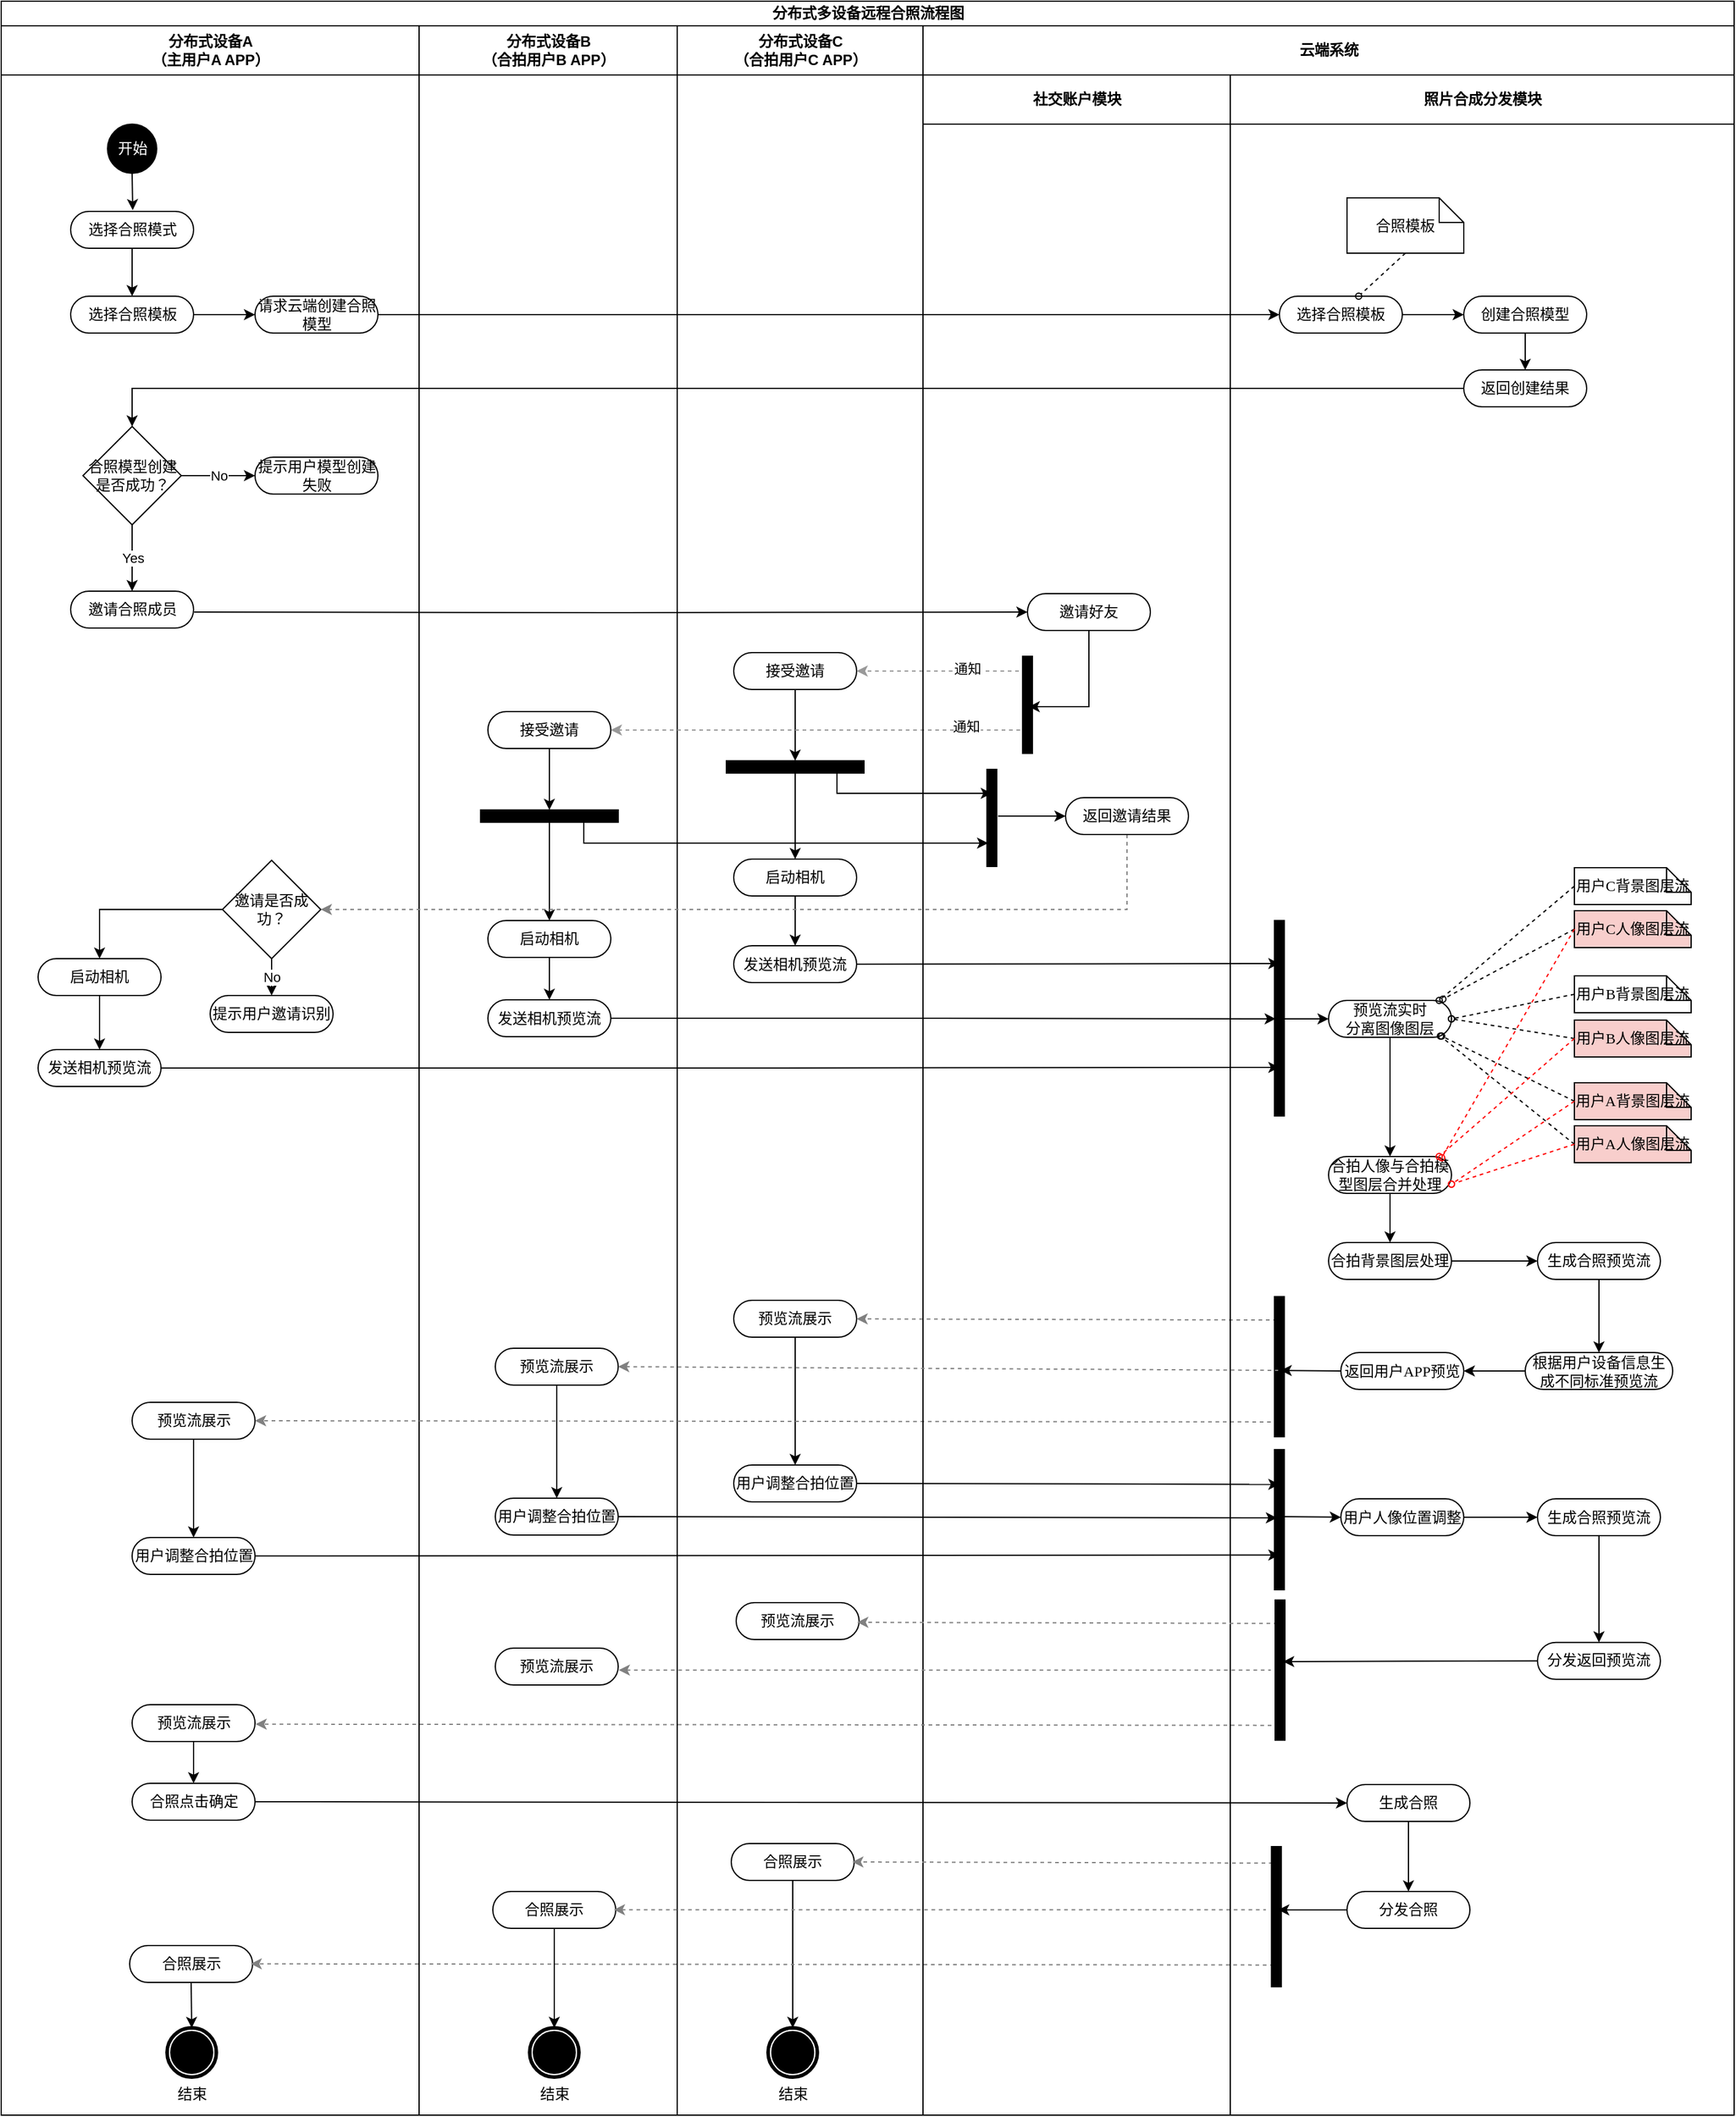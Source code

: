 <mxfile version="13.5.3" type="github">
  <diagram name="Page-1" id="0783ab3e-0a74-02c8-0abd-f7b4e66b4bec">
    <mxGraphModel dx="1422" dy="794" grid="1" gridSize="10" guides="1" tooltips="1" connect="1" arrows="1" fold="1" page="1" pageScale="1" pageWidth="850" pageHeight="1100" background="#ffffff" math="0" shadow="0">
      <root>
        <mxCell id="0" />
        <mxCell id="1" parent="0" />
        <mxCell id="1c1d494c118603dd-1" value="分布式多设备远程合照流程图" style="swimlane;html=1;childLayout=stackLayout;startSize=20;rounded=0;shadow=0;comic=0;labelBackgroundColor=none;strokeWidth=1;fontFamily=Verdana;fontSize=12;align=center;" parent="1" vertex="1">
          <mxGeometry x="10" y="21" width="1410" height="1720" as="geometry" />
        </mxCell>
        <mxCell id="RcqD7VYJ0ZPKt785OFSW-49" style="edgeStyle=orthogonalEdgeStyle;rounded=0;orthogonalLoop=1;jettySize=auto;html=1;exitX=0;exitY=0.5;exitDx=0;exitDy=0;entryX=0.5;entryY=0;entryDx=0;entryDy=0;" edge="1" parent="1c1d494c118603dd-1" source="RcqD7VYJ0ZPKt785OFSW-47" target="RcqD7VYJ0ZPKt785OFSW-44">
          <mxGeometry relative="1" as="geometry" />
        </mxCell>
        <mxCell id="1c1d494c118603dd-2" value="分布式设备A&lt;br&gt;（主用户A APP）" style="swimlane;html=1;startSize=40;" parent="1c1d494c118603dd-1" vertex="1">
          <mxGeometry y="20" width="340" height="1700" as="geometry" />
        </mxCell>
        <mxCell id="RcqD7VYJ0ZPKt785OFSW-38" style="edgeStyle=orthogonalEdgeStyle;rounded=0;orthogonalLoop=1;jettySize=auto;html=1;exitX=0.5;exitY=1;exitDx=0;exitDy=0;" edge="1" parent="1c1d494c118603dd-2" source="60571a20871a0731-4">
          <mxGeometry relative="1" as="geometry">
            <mxPoint x="107" y="150" as="targetPoint" />
          </mxGeometry>
        </mxCell>
        <mxCell id="RcqD7VYJ0ZPKt785OFSW-51" value="No" style="edgeStyle=orthogonalEdgeStyle;rounded=0;orthogonalLoop=1;jettySize=auto;html=1;exitX=1;exitY=0.5;exitDx=0;exitDy=0;entryX=0;entryY=0.5;entryDx=0;entryDy=0;" edge="1" parent="1c1d494c118603dd-2" source="RcqD7VYJ0ZPKt785OFSW-44" target="RcqD7VYJ0ZPKt785OFSW-50">
          <mxGeometry relative="1" as="geometry" />
        </mxCell>
        <mxCell id="RcqD7VYJ0ZPKt785OFSW-52" value="Yes" style="edgeStyle=orthogonalEdgeStyle;rounded=0;orthogonalLoop=1;jettySize=auto;html=1;exitX=0.5;exitY=1;exitDx=0;exitDy=0;entryX=0.5;entryY=0;entryDx=0;entryDy=0;" edge="1" parent="1c1d494c118603dd-2" source="RcqD7VYJ0ZPKt785OFSW-44" target="RcqD7VYJ0ZPKt785OFSW-42">
          <mxGeometry relative="1" as="geometry" />
        </mxCell>
        <mxCell id="RcqD7VYJ0ZPKt785OFSW-164" value="发送相机预览流" style="rounded=1;whiteSpace=wrap;html=1;shadow=0;comic=0;labelBackgroundColor=none;strokeWidth=1;fontFamily=Verdana;fontSize=12;align=center;arcSize=50;" vertex="1" parent="1c1d494c118603dd-2">
          <mxGeometry x="30" y="833" width="100" height="30" as="geometry" />
        </mxCell>
        <mxCell id="RcqD7VYJ0ZPKt785OFSW-146" value="启动相机" style="rounded=1;whiteSpace=wrap;html=1;shadow=0;comic=0;labelBackgroundColor=none;strokeWidth=1;fontFamily=Verdana;fontSize=12;align=center;arcSize=50;" vertex="1" parent="1c1d494c118603dd-2">
          <mxGeometry x="30" y="759" width="100" height="30" as="geometry" />
        </mxCell>
        <mxCell id="RcqD7VYJ0ZPKt785OFSW-44" value="合照模型创建是否成功？" style="rhombus;whiteSpace=wrap;html=1;" vertex="1" parent="1c1d494c118603dd-2">
          <mxGeometry x="66.5" y="326" width="80" height="80" as="geometry" />
        </mxCell>
        <mxCell id="RcqD7VYJ0ZPKt785OFSW-42" value="邀请合照成员" style="rounded=1;whiteSpace=wrap;html=1;shadow=0;comic=0;labelBackgroundColor=none;strokeWidth=1;fontFamily=Verdana;fontSize=12;align=center;arcSize=50;" vertex="1" parent="1c1d494c118603dd-2">
          <mxGeometry x="56.5" y="460" width="100" height="30" as="geometry" />
        </mxCell>
        <mxCell id="RcqD7VYJ0ZPKt785OFSW-73" style="edgeStyle=orthogonalEdgeStyle;rounded=0;orthogonalLoop=1;jettySize=auto;html=1;exitX=0.5;exitY=1;exitDx=0;exitDy=0;entryX=0.5;entryY=0;entryDx=0;entryDy=0;" edge="1" parent="1c1d494c118603dd-2" source="RcqD7VYJ0ZPKt785OFSW-65" target="RcqD7VYJ0ZPKt785OFSW-36">
          <mxGeometry relative="1" as="geometry" />
        </mxCell>
        <mxCell id="RcqD7VYJ0ZPKt785OFSW-65" value="选择合照模式" style="rounded=1;whiteSpace=wrap;html=1;shadow=0;comic=0;labelBackgroundColor=none;strokeWidth=1;fontFamily=Verdana;fontSize=12;align=center;arcSize=50;" vertex="1" parent="1c1d494c118603dd-2">
          <mxGeometry x="56.5" y="151" width="100" height="30" as="geometry" />
        </mxCell>
        <mxCell id="RcqD7VYJ0ZPKt785OFSW-74" style="edgeStyle=orthogonalEdgeStyle;rounded=0;orthogonalLoop=1;jettySize=auto;html=1;exitX=1;exitY=0.5;exitDx=0;exitDy=0;entryX=0;entryY=0.5;entryDx=0;entryDy=0;" edge="1" parent="1c1d494c118603dd-2" source="RcqD7VYJ0ZPKt785OFSW-36" target="RcqD7VYJ0ZPKt785OFSW-37">
          <mxGeometry relative="1" as="geometry" />
        </mxCell>
        <mxCell id="RcqD7VYJ0ZPKt785OFSW-36" value="选择合照模板" style="rounded=1;whiteSpace=wrap;html=1;shadow=0;comic=0;labelBackgroundColor=none;strokeWidth=1;fontFamily=Verdana;fontSize=12;align=center;arcSize=50;" vertex="1" parent="1c1d494c118603dd-2">
          <mxGeometry x="56.5" y="220" width="100" height="30" as="geometry" />
        </mxCell>
        <mxCell id="60571a20871a0731-4" value="&lt;font color=&quot;#ffffff&quot;&gt;开始&lt;/font&gt;" style="ellipse;whiteSpace=wrap;html=1;rounded=0;shadow=0;comic=0;labelBackgroundColor=none;strokeWidth=1;fillColor=#000000;fontFamily=Verdana;fontSize=12;align=center;" parent="1c1d494c118603dd-2" vertex="1">
          <mxGeometry x="86.5" y="80" width="40" height="40" as="geometry" />
        </mxCell>
        <mxCell id="RcqD7VYJ0ZPKt785OFSW-125" value="No" style="edgeStyle=orthogonalEdgeStyle;rounded=0;orthogonalLoop=1;jettySize=auto;html=1;exitX=0.5;exitY=1;exitDx=0;exitDy=0;entryX=0.5;entryY=0;entryDx=0;entryDy=0;startArrow=none;startFill=0;endArrow=classic;endFill=1;" edge="1" parent="1c1d494c118603dd-2" source="RcqD7VYJ0ZPKt785OFSW-123" target="RcqD7VYJ0ZPKt785OFSW-124">
          <mxGeometry relative="1" as="geometry" />
        </mxCell>
        <mxCell id="RcqD7VYJ0ZPKt785OFSW-166" style="edgeStyle=orthogonalEdgeStyle;rounded=0;orthogonalLoop=1;jettySize=auto;html=1;exitX=0.5;exitY=1;exitDx=0;exitDy=0;entryX=0.5;entryY=0;entryDx=0;entryDy=0;startArrow=none;startFill=0;endArrow=classic;endFill=1;strokeColor=#000000;" edge="1" parent="1c1d494c118603dd-2" source="RcqD7VYJ0ZPKt785OFSW-146" target="RcqD7VYJ0ZPKt785OFSW-164">
          <mxGeometry relative="1" as="geometry" />
        </mxCell>
        <mxCell id="RcqD7VYJ0ZPKt785OFSW-165" style="edgeStyle=orthogonalEdgeStyle;rounded=0;orthogonalLoop=1;jettySize=auto;html=1;exitX=0;exitY=0.5;exitDx=0;exitDy=0;entryX=0.5;entryY=0;entryDx=0;entryDy=0;startArrow=none;startFill=0;endArrow=classic;endFill=1;" edge="1" parent="1c1d494c118603dd-2" source="RcqD7VYJ0ZPKt785OFSW-123" target="RcqD7VYJ0ZPKt785OFSW-146">
          <mxGeometry relative="1" as="geometry" />
        </mxCell>
        <mxCell id="RcqD7VYJ0ZPKt785OFSW-273" style="edgeStyle=none;rounded=0;orthogonalLoop=1;jettySize=auto;html=1;exitX=0.5;exitY=1;exitDx=0;exitDy=0;entryX=0.5;entryY=0;entryDx=0;entryDy=0;startArrow=none;startFill=0;endArrow=classic;endFill=1;strokeColor=#000000;strokeWidth=1;" edge="1" parent="1c1d494c118603dd-2" source="RcqD7VYJ0ZPKt785OFSW-218" target="RcqD7VYJ0ZPKt785OFSW-226">
          <mxGeometry relative="1" as="geometry" />
        </mxCell>
        <mxCell id="RcqD7VYJ0ZPKt785OFSW-303" value="结束" style="shape=mxgraph.bpmn.shape;html=1;verticalLabelPosition=bottom;labelBackgroundColor=#ffffff;verticalAlign=top;perimeter=ellipsePerimeter;outline=end;symbol=terminate;rounded=0;shadow=0;comic=0;strokeWidth=1;fontFamily=Verdana;fontSize=12;align=center;" vertex="1" parent="1c1d494c118603dd-2">
          <mxGeometry x="135" y="1629" width="40" height="40" as="geometry" />
        </mxCell>
        <mxCell id="RcqD7VYJ0ZPKt785OFSW-218" value="预览流展示" style="rounded=1;whiteSpace=wrap;html=1;shadow=0;comic=0;labelBackgroundColor=none;strokeWidth=1;fontFamily=Verdana;fontSize=12;align=center;arcSize=50;" vertex="1" parent="1c1d494c118603dd-2">
          <mxGeometry x="106.5" y="1120" width="100" height="30" as="geometry" />
        </mxCell>
        <mxCell id="RcqD7VYJ0ZPKt785OFSW-226" value="用户调整合拍位置" style="rounded=1;whiteSpace=wrap;html=1;shadow=0;comic=0;labelBackgroundColor=none;strokeWidth=1;fontFamily=Verdana;fontSize=12;align=center;arcSize=50;" vertex="1" parent="1c1d494c118603dd-2">
          <mxGeometry x="106.5" y="1230" width="100" height="30" as="geometry" />
        </mxCell>
        <mxCell id="RcqD7VYJ0ZPKt785OFSW-289" style="edgeStyle=none;rounded=0;orthogonalLoop=1;jettySize=auto;html=1;exitX=0.5;exitY=1;exitDx=0;exitDy=0;entryX=0.5;entryY=0;entryDx=0;entryDy=0;startArrow=none;startFill=0;endArrow=classic;endFill=1;strokeColor=#000000;strokeWidth=1;" edge="1" parent="1c1d494c118603dd-2" source="RcqD7VYJ0ZPKt785OFSW-287" target="RcqD7VYJ0ZPKt785OFSW-288">
          <mxGeometry relative="1" as="geometry" />
        </mxCell>
        <mxCell id="RcqD7VYJ0ZPKt785OFSW-287" value="预览流展示" style="rounded=1;whiteSpace=wrap;html=1;shadow=0;comic=0;labelBackgroundColor=none;strokeWidth=1;fontFamily=Verdana;fontSize=12;align=center;arcSize=50;" vertex="1" parent="1c1d494c118603dd-2">
          <mxGeometry x="106.5" y="1366" width="100" height="30" as="geometry" />
        </mxCell>
        <mxCell id="RcqD7VYJ0ZPKt785OFSW-288" value="合照点击确定" style="rounded=1;whiteSpace=wrap;html=1;shadow=0;comic=0;labelBackgroundColor=none;strokeWidth=1;fontFamily=Verdana;fontSize=12;align=center;arcSize=50;" vertex="1" parent="1c1d494c118603dd-2">
          <mxGeometry x="106.5" y="1430" width="100" height="30" as="geometry" />
        </mxCell>
        <mxCell id="RcqD7VYJ0ZPKt785OFSW-304" style="edgeStyle=none;rounded=0;orthogonalLoop=1;jettySize=auto;html=1;exitX=0.5;exitY=1;exitDx=0;exitDy=0;entryX=0.5;entryY=0;entryDx=0;entryDy=0;startArrow=none;startFill=0;endArrow=classic;endFill=1;strokeColor=#000000;strokeWidth=1;" edge="1" parent="1c1d494c118603dd-2" source="RcqD7VYJ0ZPKt785OFSW-302" target="RcqD7VYJ0ZPKt785OFSW-303">
          <mxGeometry relative="1" as="geometry" />
        </mxCell>
        <mxCell id="RcqD7VYJ0ZPKt785OFSW-302" value="合照展示" style="rounded=1;whiteSpace=wrap;html=1;shadow=0;comic=0;labelBackgroundColor=none;strokeWidth=1;fontFamily=Verdana;fontSize=12;align=center;arcSize=50;" vertex="1" parent="1c1d494c118603dd-2">
          <mxGeometry x="104.5" y="1562" width="100" height="30" as="geometry" />
        </mxCell>
        <mxCell id="RcqD7VYJ0ZPKt785OFSW-123" value="邀请是否成功？" style="rhombus;whiteSpace=wrap;html=1;" vertex="1" parent="1c1d494c118603dd-2">
          <mxGeometry x="180" y="679" width="80" height="80" as="geometry" />
        </mxCell>
        <mxCell id="RcqD7VYJ0ZPKt785OFSW-124" value="提示用户邀请识别" style="rounded=1;whiteSpace=wrap;html=1;shadow=0;comic=0;labelBackgroundColor=none;strokeWidth=1;fontFamily=Verdana;fontSize=12;align=center;arcSize=50;" vertex="1" parent="1c1d494c118603dd-2">
          <mxGeometry x="170" y="789" width="100" height="30" as="geometry" />
        </mxCell>
        <mxCell id="RcqD7VYJ0ZPKt785OFSW-37" value="请求云端创建合照模型" style="rounded=1;whiteSpace=wrap;html=1;shadow=0;comic=0;labelBackgroundColor=none;strokeWidth=1;fontFamily=Verdana;fontSize=12;align=center;arcSize=50;" vertex="1" parent="1c1d494c118603dd-2">
          <mxGeometry x="206.5" y="220" width="100" height="30" as="geometry" />
        </mxCell>
        <mxCell id="RcqD7VYJ0ZPKt785OFSW-50" value="提示用户模型创建失败" style="rounded=1;whiteSpace=wrap;html=1;shadow=0;comic=0;labelBackgroundColor=none;strokeWidth=1;fontFamily=Verdana;fontSize=12;align=center;arcSize=50;" vertex="1" parent="1c1d494c118603dd-2">
          <mxGeometry x="206.5" y="351" width="100" height="30" as="geometry" />
        </mxCell>
        <mxCell id="1c1d494c118603dd-3" value="分布式设备B&lt;br&gt;（合拍用户B APP）" style="swimlane;html=1;startSize=40;" parent="1c1d494c118603dd-1" vertex="1">
          <mxGeometry x="340" y="20" width="210" height="1700" as="geometry" />
        </mxCell>
        <mxCell id="RcqD7VYJ0ZPKt785OFSW-129" value="发送相机预览流" style="rounded=1;whiteSpace=wrap;html=1;shadow=0;comic=0;labelBackgroundColor=none;strokeWidth=1;fontFamily=Verdana;fontSize=12;align=center;arcSize=50;" vertex="1" parent="1c1d494c118603dd-3">
          <mxGeometry x="56" y="792.5" width="100" height="30" as="geometry" />
        </mxCell>
        <mxCell id="RcqD7VYJ0ZPKt785OFSW-136" style="edgeStyle=orthogonalEdgeStyle;rounded=0;orthogonalLoop=1;jettySize=auto;html=1;exitX=0.5;exitY=1;exitDx=0;exitDy=0;entryX=0.5;entryY=0;entryDx=0;entryDy=0;startArrow=none;startFill=0;endArrow=classic;endFill=1;" edge="1" parent="1c1d494c118603dd-3" source="RcqD7VYJ0ZPKt785OFSW-102" target="RcqD7VYJ0ZPKt785OFSW-135">
          <mxGeometry relative="1" as="geometry" />
        </mxCell>
        <mxCell id="RcqD7VYJ0ZPKt785OFSW-102" value="接受邀请" style="rounded=1;whiteSpace=wrap;html=1;shadow=0;comic=0;labelBackgroundColor=none;strokeWidth=1;fontFamily=Verdana;fontSize=12;align=center;arcSize=50;" vertex="1" parent="1c1d494c118603dd-3">
          <mxGeometry x="56" y="558" width="100" height="30" as="geometry" />
        </mxCell>
        <mxCell id="RcqD7VYJ0ZPKt785OFSW-138" style="edgeStyle=orthogonalEdgeStyle;rounded=0;orthogonalLoop=1;jettySize=auto;html=1;exitX=0.5;exitY=1;exitDx=0;exitDy=0;entryX=0.5;entryY=0;entryDx=0;entryDy=0;startArrow=none;startFill=0;endArrow=classic;endFill=1;" edge="1" parent="1c1d494c118603dd-3" source="RcqD7VYJ0ZPKt785OFSW-133" target="RcqD7VYJ0ZPKt785OFSW-129">
          <mxGeometry relative="1" as="geometry" />
        </mxCell>
        <mxCell id="RcqD7VYJ0ZPKt785OFSW-133" value="启动相机" style="rounded=1;whiteSpace=wrap;html=1;shadow=0;comic=0;labelBackgroundColor=none;strokeWidth=1;fontFamily=Verdana;fontSize=12;align=center;arcSize=50;" vertex="1" parent="1c1d494c118603dd-3">
          <mxGeometry x="56" y="728" width="100" height="30" as="geometry" />
        </mxCell>
        <mxCell id="RcqD7VYJ0ZPKt785OFSW-137" style="edgeStyle=orthogonalEdgeStyle;rounded=0;orthogonalLoop=1;jettySize=auto;html=1;exitX=0.5;exitY=1;exitDx=0;exitDy=0;entryX=0.5;entryY=0;entryDx=0;entryDy=0;startArrow=none;startFill=0;endArrow=classic;endFill=1;" edge="1" parent="1c1d494c118603dd-3" source="RcqD7VYJ0ZPKt785OFSW-135" target="RcqD7VYJ0ZPKt785OFSW-133">
          <mxGeometry relative="1" as="geometry" />
        </mxCell>
        <mxCell id="RcqD7VYJ0ZPKt785OFSW-135" value="" style="whiteSpace=wrap;html=1;rounded=0;shadow=0;comic=0;labelBackgroundColor=none;strokeWidth=1;fillColor=#000000;fontFamily=Verdana;fontSize=12;align=center;rotation=0;" vertex="1" parent="1c1d494c118603dd-3">
          <mxGeometry x="50" y="638" width="112" height="10" as="geometry" />
        </mxCell>
        <mxCell id="RcqD7VYJ0ZPKt785OFSW-230" style="edgeStyle=none;rounded=0;orthogonalLoop=1;jettySize=auto;html=1;exitX=0.5;exitY=1;exitDx=0;exitDy=0;entryX=0.5;entryY=0;entryDx=0;entryDy=0;startArrow=none;startFill=0;endArrow=classic;endFill=1;strokeWidth=1;" edge="1" parent="1c1d494c118603dd-3" source="RcqD7VYJ0ZPKt785OFSW-217" target="RcqD7VYJ0ZPKt785OFSW-227">
          <mxGeometry relative="1" as="geometry" />
        </mxCell>
        <mxCell id="RcqD7VYJ0ZPKt785OFSW-305" value="结束" style="shape=mxgraph.bpmn.shape;html=1;verticalLabelPosition=bottom;labelBackgroundColor=#ffffff;verticalAlign=top;perimeter=ellipsePerimeter;outline=end;symbol=terminate;rounded=0;shadow=0;comic=0;strokeWidth=1;fontFamily=Verdana;fontSize=12;align=center;" vertex="1" parent="1c1d494c118603dd-3">
          <mxGeometry x="90" y="1629" width="40" height="40" as="geometry" />
        </mxCell>
        <mxCell id="RcqD7VYJ0ZPKt785OFSW-217" value="预览流展示" style="rounded=1;whiteSpace=wrap;html=1;shadow=0;comic=0;labelBackgroundColor=none;strokeWidth=1;fontFamily=Verdana;fontSize=12;align=center;arcSize=50;" vertex="1" parent="1c1d494c118603dd-3">
          <mxGeometry x="62" y="1076" width="100" height="30" as="geometry" />
        </mxCell>
        <mxCell id="RcqD7VYJ0ZPKt785OFSW-227" value="用户调整合拍位置" style="rounded=1;whiteSpace=wrap;html=1;shadow=0;comic=0;labelBackgroundColor=none;strokeWidth=1;fontFamily=Verdana;fontSize=12;align=center;arcSize=50;" vertex="1" parent="1c1d494c118603dd-3">
          <mxGeometry x="62" y="1198" width="100" height="30" as="geometry" />
        </mxCell>
        <mxCell id="RcqD7VYJ0ZPKt785OFSW-286" value="预览流展示" style="rounded=1;whiteSpace=wrap;html=1;shadow=0;comic=0;labelBackgroundColor=none;strokeWidth=1;fontFamily=Verdana;fontSize=12;align=center;arcSize=50;" vertex="1" parent="1c1d494c118603dd-3">
          <mxGeometry x="62" y="1320" width="100" height="30" as="geometry" />
        </mxCell>
        <mxCell id="RcqD7VYJ0ZPKt785OFSW-306" style="edgeStyle=none;rounded=0;orthogonalLoop=1;jettySize=auto;html=1;exitX=0.5;exitY=1;exitDx=0;exitDy=0;startArrow=none;startFill=0;endArrow=classic;endFill=1;strokeColor=#000000;strokeWidth=1;" edge="1" parent="1c1d494c118603dd-3" source="RcqD7VYJ0ZPKt785OFSW-301" target="RcqD7VYJ0ZPKt785OFSW-305">
          <mxGeometry relative="1" as="geometry" />
        </mxCell>
        <mxCell id="RcqD7VYJ0ZPKt785OFSW-301" value="合照展示" style="rounded=1;whiteSpace=wrap;html=1;shadow=0;comic=0;labelBackgroundColor=none;strokeWidth=1;fontFamily=Verdana;fontSize=12;align=center;arcSize=50;" vertex="1" parent="1c1d494c118603dd-3">
          <mxGeometry x="60" y="1518" width="100" height="30" as="geometry" />
        </mxCell>
        <mxCell id="1c1d494c118603dd-4" value="分布式设备C&lt;br&gt;（合拍用户C APP）" style="swimlane;html=1;startSize=40;" parent="1c1d494c118603dd-1" vertex="1">
          <mxGeometry x="550" y="20" width="200" height="1700" as="geometry" />
        </mxCell>
        <mxCell id="RcqD7VYJ0ZPKt785OFSW-130" value="发送相机预览流" style="rounded=1;whiteSpace=wrap;html=1;shadow=0;comic=0;labelBackgroundColor=none;strokeWidth=1;fontFamily=Verdana;fontSize=12;align=center;arcSize=50;" vertex="1" parent="1c1d494c118603dd-4">
          <mxGeometry x="46" y="748.5" width="100" height="30" as="geometry" />
        </mxCell>
        <mxCell id="RcqD7VYJ0ZPKt785OFSW-141" style="edgeStyle=orthogonalEdgeStyle;rounded=0;orthogonalLoop=1;jettySize=auto;html=1;exitX=0.5;exitY=1;exitDx=0;exitDy=0;entryX=0.5;entryY=0;entryDx=0;entryDy=0;startArrow=none;startFill=0;endArrow=classic;endFill=1;" edge="1" parent="1c1d494c118603dd-4" source="RcqD7VYJ0ZPKt785OFSW-101" target="RcqD7VYJ0ZPKt785OFSW-139">
          <mxGeometry relative="1" as="geometry" />
        </mxCell>
        <mxCell id="RcqD7VYJ0ZPKt785OFSW-101" value="接受邀请" style="rounded=1;whiteSpace=wrap;html=1;shadow=0;comic=0;labelBackgroundColor=none;strokeWidth=1;fontFamily=Verdana;fontSize=12;align=center;arcSize=50;" vertex="1" parent="1c1d494c118603dd-4">
          <mxGeometry x="46" y="510" width="100" height="30" as="geometry" />
        </mxCell>
        <mxCell id="RcqD7VYJ0ZPKt785OFSW-143" style="edgeStyle=orthogonalEdgeStyle;rounded=0;orthogonalLoop=1;jettySize=auto;html=1;exitX=0.5;exitY=1;exitDx=0;exitDy=0;startArrow=none;startFill=0;endArrow=classic;endFill=1;" edge="1" parent="1c1d494c118603dd-4" source="RcqD7VYJ0ZPKt785OFSW-134" target="RcqD7VYJ0ZPKt785OFSW-130">
          <mxGeometry relative="1" as="geometry" />
        </mxCell>
        <mxCell id="RcqD7VYJ0ZPKt785OFSW-134" value="启动相机" style="rounded=1;whiteSpace=wrap;html=1;shadow=0;comic=0;labelBackgroundColor=none;strokeWidth=1;fontFamily=Verdana;fontSize=12;align=center;arcSize=50;" vertex="1" parent="1c1d494c118603dd-4">
          <mxGeometry x="46" y="678" width="100" height="30" as="geometry" />
        </mxCell>
        <mxCell id="RcqD7VYJ0ZPKt785OFSW-142" style="edgeStyle=orthogonalEdgeStyle;rounded=0;orthogonalLoop=1;jettySize=auto;html=1;exitX=0.5;exitY=1;exitDx=0;exitDy=0;entryX=0.5;entryY=0;entryDx=0;entryDy=0;startArrow=none;startFill=0;endArrow=classic;endFill=1;" edge="1" parent="1c1d494c118603dd-4" source="RcqD7VYJ0ZPKt785OFSW-139" target="RcqD7VYJ0ZPKt785OFSW-134">
          <mxGeometry relative="1" as="geometry" />
        </mxCell>
        <mxCell id="RcqD7VYJ0ZPKt785OFSW-139" value="" style="whiteSpace=wrap;html=1;rounded=0;shadow=0;comic=0;labelBackgroundColor=none;strokeWidth=1;fillColor=#000000;fontFamily=Verdana;fontSize=12;align=center;rotation=0;" vertex="1" parent="1c1d494c118603dd-4">
          <mxGeometry x="40" y="598" width="112" height="10" as="geometry" />
        </mxCell>
        <mxCell id="RcqD7VYJ0ZPKt785OFSW-229" style="edgeStyle=none;rounded=0;orthogonalLoop=1;jettySize=auto;html=1;exitX=0.5;exitY=1;exitDx=0;exitDy=0;entryX=0.5;entryY=0;entryDx=0;entryDy=0;startArrow=none;startFill=0;endArrow=classic;endFill=1;strokeColor=#000000;strokeWidth=1;" edge="1" parent="1c1d494c118603dd-4" source="RcqD7VYJ0ZPKt785OFSW-216" target="RcqD7VYJ0ZPKt785OFSW-228">
          <mxGeometry relative="1" as="geometry" />
        </mxCell>
        <mxCell id="RcqD7VYJ0ZPKt785OFSW-216" value="预览流展示" style="rounded=1;whiteSpace=wrap;html=1;shadow=0;comic=0;labelBackgroundColor=none;strokeWidth=1;fontFamily=Verdana;fontSize=12;align=center;arcSize=50;" vertex="1" parent="1c1d494c118603dd-4">
          <mxGeometry x="46" y="1037" width="100" height="30" as="geometry" />
        </mxCell>
        <mxCell id="RcqD7VYJ0ZPKt785OFSW-228" value="用户调整合拍位置" style="rounded=1;whiteSpace=wrap;html=1;shadow=0;comic=0;labelBackgroundColor=none;strokeWidth=1;fontFamily=Verdana;fontSize=12;align=center;arcSize=50;" vertex="1" parent="1c1d494c118603dd-4">
          <mxGeometry x="46" y="1171" width="100" height="30" as="geometry" />
        </mxCell>
        <mxCell id="RcqD7VYJ0ZPKt785OFSW-285" value="预览流展示" style="rounded=1;whiteSpace=wrap;html=1;shadow=0;comic=0;labelBackgroundColor=none;strokeWidth=1;fontFamily=Verdana;fontSize=12;align=center;arcSize=50;" vertex="1" parent="1c1d494c118603dd-4">
          <mxGeometry x="48" y="1283" width="100" height="30" as="geometry" />
        </mxCell>
        <mxCell id="RcqD7VYJ0ZPKt785OFSW-308" style="edgeStyle=none;rounded=0;orthogonalLoop=1;jettySize=auto;html=1;exitX=0.5;exitY=1;exitDx=0;exitDy=0;entryX=0.5;entryY=0;entryDx=0;entryDy=0;startArrow=none;startFill=0;endArrow=classic;endFill=1;strokeColor=#000000;strokeWidth=1;" edge="1" parent="1c1d494c118603dd-4" source="RcqD7VYJ0ZPKt785OFSW-300" target="RcqD7VYJ0ZPKt785OFSW-307">
          <mxGeometry relative="1" as="geometry" />
        </mxCell>
        <mxCell id="RcqD7VYJ0ZPKt785OFSW-300" value="合照展示" style="rounded=1;whiteSpace=wrap;html=1;shadow=0;comic=0;labelBackgroundColor=none;strokeWidth=1;fontFamily=Verdana;fontSize=12;align=center;arcSize=50;" vertex="1" parent="1c1d494c118603dd-4">
          <mxGeometry x="44" y="1479" width="100" height="30" as="geometry" />
        </mxCell>
        <mxCell id="RcqD7VYJ0ZPKt785OFSW-307" value="结束" style="shape=mxgraph.bpmn.shape;html=1;verticalLabelPosition=bottom;labelBackgroundColor=#ffffff;verticalAlign=top;perimeter=ellipsePerimeter;outline=end;symbol=terminate;rounded=0;shadow=0;comic=0;strokeWidth=1;fontFamily=Verdana;fontSize=12;align=center;" vertex="1" parent="1c1d494c118603dd-4">
          <mxGeometry x="74" y="1629" width="40" height="40" as="geometry" />
        </mxCell>
        <mxCell id="RcqD7VYJ0ZPKt785OFSW-93" style="edgeStyle=orthogonalEdgeStyle;rounded=0;orthogonalLoop=1;jettySize=auto;html=1;exitX=1;exitY=0.5;exitDx=0;exitDy=0;" edge="1" parent="1c1d494c118603dd-1" source="RcqD7VYJ0ZPKt785OFSW-37" target="RcqD7VYJ0ZPKt785OFSW-43">
          <mxGeometry relative="1" as="geometry" />
        </mxCell>
        <mxCell id="RcqD7VYJ0ZPKt785OFSW-100" style="edgeStyle=orthogonalEdgeStyle;rounded=0;orthogonalLoop=1;jettySize=auto;html=1;entryX=0;entryY=0.5;entryDx=0;entryDy=0;" edge="1" parent="1c1d494c118603dd-1" target="RcqD7VYJ0ZPKt785OFSW-56">
          <mxGeometry relative="1" as="geometry">
            <mxPoint x="157" y="497" as="sourcePoint" />
          </mxGeometry>
        </mxCell>
        <mxCell id="RcqD7VYJ0ZPKt785OFSW-103" style="edgeStyle=orthogonalEdgeStyle;rounded=0;orthogonalLoop=1;jettySize=auto;html=1;exitX=0.156;exitY=0.567;exitDx=0;exitDy=0;entryX=1;entryY=0.5;entryDx=0;entryDy=0;dashed=1;exitPerimeter=0;strokeColor=#999999;" edge="1" parent="1c1d494c118603dd-1" source="RcqD7VYJ0ZPKt785OFSW-110" target="RcqD7VYJ0ZPKt785OFSW-101">
          <mxGeometry relative="1" as="geometry" />
        </mxCell>
        <mxCell id="RcqD7VYJ0ZPKt785OFSW-105" value="通知" style="edgeLabel;html=1;align=center;verticalAlign=middle;resizable=0;points=[];" vertex="1" connectable="0" parent="RcqD7VYJ0ZPKt785OFSW-103">
          <mxGeometry x="-0.075" y="2" relative="1" as="geometry">
            <mxPoint x="16" y="-4" as="offset" />
          </mxGeometry>
        </mxCell>
        <mxCell id="RcqD7VYJ0ZPKt785OFSW-104" style="edgeStyle=orthogonalEdgeStyle;rounded=0;orthogonalLoop=1;jettySize=auto;html=1;entryX=1;entryY=0.5;entryDx=0;entryDy=0;dashed=1;strokeColor=#999999;" edge="1" parent="1c1d494c118603dd-1" target="RcqD7VYJ0ZPKt785OFSW-102">
          <mxGeometry relative="1" as="geometry">
            <mxPoint x="835" y="593" as="sourcePoint" />
            <Array as="points">
              <mxPoint x="820" y="593" />
              <mxPoint x="820" y="593" />
            </Array>
          </mxGeometry>
        </mxCell>
        <mxCell id="RcqD7VYJ0ZPKt785OFSW-106" value="通知" style="edgeLabel;html=1;align=center;verticalAlign=middle;resizable=0;points=[];" vertex="1" connectable="0" parent="RcqD7VYJ0ZPKt785OFSW-104">
          <mxGeometry x="-0.402" y="1" relative="1" as="geometry">
            <mxPoint x="51" y="-4" as="offset" />
          </mxGeometry>
        </mxCell>
        <mxCell id="RcqD7VYJ0ZPKt785OFSW-119" style="edgeStyle=orthogonalEdgeStyle;rounded=0;orthogonalLoop=1;jettySize=auto;html=1;exitX=0.75;exitY=1;exitDx=0;exitDy=0;startArrow=none;startFill=0;endArrow=classic;endFill=1;" edge="1" parent="1c1d494c118603dd-1">
          <mxGeometry relative="1" as="geometry">
            <mxPoint x="474" y="663" as="sourcePoint" />
            <mxPoint x="803" y="685" as="targetPoint" />
            <Array as="points">
              <mxPoint x="508" y="685" />
              <mxPoint x="800" y="685" />
            </Array>
          </mxGeometry>
        </mxCell>
        <mxCell id="RcqD7VYJ0ZPKt785OFSW-120" style="edgeStyle=orthogonalEdgeStyle;rounded=0;orthogonalLoop=1;jettySize=auto;html=1;exitX=0.75;exitY=1;exitDx=0;exitDy=0;entryX=0.25;entryY=0.5;entryDx=0;entryDy=0;entryPerimeter=0;startArrow=none;startFill=0;endArrow=classic;endFill=1;" edge="1" parent="1c1d494c118603dd-1" source="RcqD7VYJ0ZPKt785OFSW-139" target="RcqD7VYJ0ZPKt785OFSW-115">
          <mxGeometry relative="1" as="geometry">
            <Array as="points">
              <mxPoint x="680" y="628" />
              <mxPoint x="680" y="645" />
            </Array>
          </mxGeometry>
        </mxCell>
        <mxCell id="RcqD7VYJ0ZPKt785OFSW-131" style="edgeStyle=orthogonalEdgeStyle;rounded=0;orthogonalLoop=1;jettySize=auto;html=1;exitX=1;exitY=0.5;exitDx=0;exitDy=0;startArrow=none;startFill=0;endArrow=classic;endFill=1;" edge="1" parent="1c1d494c118603dd-1" source="RcqD7VYJ0ZPKt785OFSW-130">
          <mxGeometry relative="1" as="geometry">
            <mxPoint x="1040" y="783" as="targetPoint" />
          </mxGeometry>
        </mxCell>
        <mxCell id="RcqD7VYJ0ZPKt785OFSW-132" style="edgeStyle=orthogonalEdgeStyle;rounded=0;orthogonalLoop=1;jettySize=auto;html=1;exitX=1;exitY=0.5;exitDx=0;exitDy=0;startArrow=none;startFill=0;endArrow=classic;endFill=1;entryX=0.503;entryY=0.7;entryDx=0;entryDy=0;entryPerimeter=0;" edge="1" parent="1c1d494c118603dd-1" source="RcqD7VYJ0ZPKt785OFSW-129" target="RcqD7VYJ0ZPKt785OFSW-145">
          <mxGeometry relative="1" as="geometry">
            <mxPoint x="1033" y="828" as="targetPoint" />
          </mxGeometry>
        </mxCell>
        <mxCell id="RcqD7VYJ0ZPKt785OFSW-144" style="edgeStyle=orthogonalEdgeStyle;rounded=0;orthogonalLoop=1;jettySize=auto;html=1;exitX=0.5;exitY=1;exitDx=0;exitDy=0;entryX=1;entryY=0.5;entryDx=0;entryDy=0;startArrow=none;startFill=0;endArrow=classic;endFill=1;dashed=1;strokeColor=#808080;" edge="1" parent="1c1d494c118603dd-1" source="RcqD7VYJ0ZPKt785OFSW-107" target="RcqD7VYJ0ZPKt785OFSW-123">
          <mxGeometry relative="1" as="geometry" />
        </mxCell>
        <mxCell id="RcqD7VYJ0ZPKt785OFSW-167" style="edgeStyle=orthogonalEdgeStyle;rounded=0;orthogonalLoop=1;jettySize=auto;html=1;exitX=1;exitY=0.5;exitDx=0;exitDy=0;startArrow=none;startFill=0;endArrow=classic;endFill=1;strokeColor=#000000;entryX=0.75;entryY=0.5;entryDx=0;entryDy=0;entryPerimeter=0;" edge="1" parent="1c1d494c118603dd-1" source="RcqD7VYJ0ZPKt785OFSW-164" target="RcqD7VYJ0ZPKt785OFSW-145">
          <mxGeometry relative="1" as="geometry">
            <mxPoint x="1150" y="873" as="targetPoint" />
          </mxGeometry>
        </mxCell>
        <mxCell id="RcqD7VYJ0ZPKt785OFSW-219" style="edgeStyle=none;rounded=0;orthogonalLoop=1;jettySize=auto;html=1;exitX=0.891;exitY=0.567;exitDx=0;exitDy=0;exitPerimeter=0;entryX=1;entryY=0.5;entryDx=0;entryDy=0;startArrow=none;startFill=0;endArrow=classic;endFill=1;strokeWidth=1;dashed=1;strokeColor=#808080;" edge="1" parent="1c1d494c118603dd-1" source="RcqD7VYJ0ZPKt785OFSW-212" target="RcqD7VYJ0ZPKt785OFSW-218">
          <mxGeometry relative="1" as="geometry">
            <mxPoint x="1150" y="1154.5" as="sourcePoint" />
          </mxGeometry>
        </mxCell>
        <mxCell id="RcqD7VYJ0ZPKt785OFSW-220" style="edgeStyle=none;rounded=0;orthogonalLoop=1;jettySize=auto;html=1;exitX=0.17;exitY=0.633;exitDx=0;exitDy=0;exitPerimeter=0;startArrow=none;startFill=0;endArrow=classic;endFill=1;strokeWidth=1;dashed=1;strokeColor=#808080;" edge="1" parent="1c1d494c118603dd-1" source="RcqD7VYJ0ZPKt785OFSW-212" target="RcqD7VYJ0ZPKt785OFSW-216">
          <mxGeometry relative="1" as="geometry">
            <mxPoint x="1150" y="1074.5" as="sourcePoint" />
          </mxGeometry>
        </mxCell>
        <mxCell id="RcqD7VYJ0ZPKt785OFSW-1" value="云端系统" style="swimlane;html=1;startSize=40;" vertex="1" parent="1c1d494c118603dd-1">
          <mxGeometry x="750" y="20" width="660" height="1700" as="geometry" />
        </mxCell>
        <mxCell id="RcqD7VYJ0ZPKt785OFSW-57" value="社交账户模块" style="swimlane;html=1;startSize=40;fillColor=#FFFFFF;" vertex="1" parent="RcqD7VYJ0ZPKt785OFSW-1">
          <mxGeometry y="40" width="250" height="1660" as="geometry" />
        </mxCell>
        <mxCell id="RcqD7VYJ0ZPKt785OFSW-115" value="" style="shape=line;strokeWidth=9;rotation=90" vertex="1" parent="RcqD7VYJ0ZPKt785OFSW-57">
          <mxGeometry x="16" y="597" width="80" height="15" as="geometry" />
        </mxCell>
        <mxCell id="RcqD7VYJ0ZPKt785OFSW-110" value="" style="shape=line;strokeWidth=9;rotation=90" vertex="1" parent="RcqD7VYJ0ZPKt785OFSW-57">
          <mxGeometry x="45" y="505" width="80" height="15" as="geometry" />
        </mxCell>
        <mxCell id="RcqD7VYJ0ZPKt785OFSW-114" style="edgeStyle=orthogonalEdgeStyle;rounded=0;orthogonalLoop=1;jettySize=auto;html=1;exitX=0.5;exitY=1;exitDx=0;exitDy=0;entryX=0.519;entryY=0.433;entryDx=0;entryDy=0;entryPerimeter=0;" edge="1" parent="RcqD7VYJ0ZPKt785OFSW-57" source="RcqD7VYJ0ZPKt785OFSW-56" target="RcqD7VYJ0ZPKt785OFSW-110">
          <mxGeometry relative="1" as="geometry">
            <Array as="points">
              <mxPoint x="135" y="514" />
            </Array>
          </mxGeometry>
        </mxCell>
        <mxCell id="RcqD7VYJ0ZPKt785OFSW-297" style="edgeStyle=none;rounded=0;orthogonalLoop=1;jettySize=auto;html=1;exitX=0.891;exitY=0.567;exitDx=0;exitDy=0;exitPerimeter=0;entryX=1;entryY=0.5;entryDx=0;entryDy=0;startArrow=none;startFill=0;endArrow=classic;endFill=1;strokeWidth=1;dashed=1;strokeColor=#808080;" edge="1" parent="RcqD7VYJ0ZPKt785OFSW-57">
          <mxGeometry relative="1" as="geometry">
            <mxPoint x="285.495" y="1537.835" as="sourcePoint" />
            <mxPoint x="-547" y="1536.87" as="targetPoint" />
          </mxGeometry>
        </mxCell>
        <mxCell id="RcqD7VYJ0ZPKt785OFSW-298" style="edgeStyle=none;rounded=0;orthogonalLoop=1;jettySize=auto;html=1;exitX=0.17;exitY=0.633;exitDx=0;exitDy=0;exitPerimeter=0;startArrow=none;startFill=0;endArrow=classic;endFill=1;strokeWidth=1;dashed=1;strokeColor=#808080;" edge="1" parent="RcqD7VYJ0ZPKt785OFSW-57">
          <mxGeometry relative="1" as="geometry">
            <mxPoint x="284.505" y="1454.92" as="sourcePoint" />
            <mxPoint x="-57.5" y="1454.004" as="targetPoint" />
          </mxGeometry>
        </mxCell>
        <mxCell id="RcqD7VYJ0ZPKt785OFSW-299" style="edgeStyle=none;rounded=0;orthogonalLoop=1;jettySize=auto;html=1;exitX=1;exitY=0.5;exitDx=0;exitDy=0;startArrow=classic;startFill=1;endArrow=none;endFill=0;strokeWidth=1;dashed=1;strokeColor=#808080;" edge="1" parent="RcqD7VYJ0ZPKt785OFSW-57">
          <mxGeometry relative="1" as="geometry">
            <mxPoint x="-251.5" y="1492.87" as="sourcePoint" />
            <mxPoint x="279" y="1492.87" as="targetPoint" />
          </mxGeometry>
        </mxCell>
        <mxCell id="RcqD7VYJ0ZPKt785OFSW-56" value="邀请好友" style="rounded=1;whiteSpace=wrap;html=1;shadow=0;comic=0;labelBackgroundColor=none;strokeWidth=1;fontFamily=Verdana;fontSize=12;align=center;arcSize=50;" vertex="1" parent="RcqD7VYJ0ZPKt785OFSW-57">
          <mxGeometry x="85" y="422" width="100" height="30" as="geometry" />
        </mxCell>
        <mxCell id="RcqD7VYJ0ZPKt785OFSW-117" style="edgeStyle=orthogonalEdgeStyle;rounded=0;orthogonalLoop=1;jettySize=auto;html=1;exitX=0;exitY=0.5;exitDx=0;exitDy=0;startArrow=classic;startFill=1;endArrow=none;endFill=0;" edge="1" parent="RcqD7VYJ0ZPKt785OFSW-57" source="RcqD7VYJ0ZPKt785OFSW-107">
          <mxGeometry relative="1" as="geometry">
            <mxPoint x="61" y="603" as="targetPoint" />
          </mxGeometry>
        </mxCell>
        <mxCell id="RcqD7VYJ0ZPKt785OFSW-107" value="返回邀请结果" style="rounded=1;whiteSpace=wrap;html=1;shadow=0;comic=0;labelBackgroundColor=none;strokeWidth=1;fontFamily=Verdana;fontSize=12;align=center;arcSize=50;" vertex="1" parent="RcqD7VYJ0ZPKt785OFSW-57">
          <mxGeometry x="116" y="588" width="100" height="30" as="geometry" />
        </mxCell>
        <mxCell id="RcqD7VYJ0ZPKt785OFSW-61" value="照片合成分发模块" style="swimlane;html=1;startSize=40;" vertex="1" parent="RcqD7VYJ0ZPKt785OFSW-1">
          <mxGeometry x="250" y="40" width="410" height="1660" as="geometry" />
        </mxCell>
        <mxCell id="RcqD7VYJ0ZPKt785OFSW-292" value="" style="shape=line;strokeWidth=9;rotation=90" vertex="1" parent="RcqD7VYJ0ZPKt785OFSW-61">
          <mxGeometry x="-20" y="1491" width="115" height="15" as="geometry" />
        </mxCell>
        <mxCell id="RcqD7VYJ0ZPKt785OFSW-145" value="" style="shape=line;strokeWidth=9;rotation=90" vertex="1" parent="RcqD7VYJ0ZPKt785OFSW-61">
          <mxGeometry x="-40" y="760" width="160" height="15" as="geometry" />
        </mxCell>
        <mxCell id="RcqD7VYJ0ZPKt785OFSW-169" style="edgeStyle=orthogonalEdgeStyle;rounded=0;orthogonalLoop=1;jettySize=auto;html=1;exitX=1;exitY=0.5;exitDx=0;exitDy=0;startArrow=none;startFill=0;endArrow=classic;endFill=1;strokeColor=#000000;" edge="1" parent="RcqD7VYJ0ZPKt785OFSW-61" source="RcqD7VYJ0ZPKt785OFSW-43" target="RcqD7VYJ0ZPKt785OFSW-168">
          <mxGeometry relative="1" as="geometry" />
        </mxCell>
        <mxCell id="RcqD7VYJ0ZPKt785OFSW-212" value="" style="shape=line;strokeWidth=9;rotation=90" vertex="1" parent="RcqD7VYJ0ZPKt785OFSW-61">
          <mxGeometry x="-17.5" y="1043.5" width="115" height="15" as="geometry" />
        </mxCell>
        <mxCell id="RcqD7VYJ0ZPKt785OFSW-269" value="" style="shape=line;strokeWidth=9;rotation=90" vertex="1" parent="RcqD7VYJ0ZPKt785OFSW-61">
          <mxGeometry x="-17.5" y="1168" width="115" height="15" as="geometry" />
        </mxCell>
        <mxCell id="RcqD7VYJ0ZPKt785OFSW-280" style="edgeStyle=none;rounded=0;orthogonalLoop=1;jettySize=auto;html=1;exitX=0.891;exitY=0.567;exitDx=0;exitDy=0;exitPerimeter=0;entryX=1;entryY=0.5;entryDx=0;entryDy=0;startArrow=none;startFill=0;endArrow=classic;endFill=1;strokeWidth=1;dashed=1;strokeColor=#808080;" edge="1" parent="RcqD7VYJ0ZPKt785OFSW-61" source="RcqD7VYJ0ZPKt785OFSW-283">
          <mxGeometry relative="1" as="geometry">
            <mxPoint x="140.5" y="1321.37" as="sourcePoint" />
            <mxPoint x="-793" y="1341.87" as="targetPoint" />
          </mxGeometry>
        </mxCell>
        <mxCell id="RcqD7VYJ0ZPKt785OFSW-281" style="edgeStyle=none;rounded=0;orthogonalLoop=1;jettySize=auto;html=1;exitX=0.17;exitY=0.633;exitDx=0;exitDy=0;exitPerimeter=0;startArrow=none;startFill=0;endArrow=classic;endFill=1;strokeWidth=1;dashed=1;strokeColor=#808080;" edge="1" parent="RcqD7VYJ0ZPKt785OFSW-61" source="RcqD7VYJ0ZPKt785OFSW-283">
          <mxGeometry relative="1" as="geometry">
            <mxPoint x="140.5" y="1241.37" as="sourcePoint" />
            <mxPoint x="-303.5" y="1259.004" as="targetPoint" />
          </mxGeometry>
        </mxCell>
        <mxCell id="RcqD7VYJ0ZPKt785OFSW-282" style="edgeStyle=none;rounded=0;orthogonalLoop=1;jettySize=auto;html=1;exitX=1;exitY=0.5;exitDx=0;exitDy=0;startArrow=classic;startFill=1;endArrow=none;endFill=0;strokeWidth=1;dashed=1;strokeColor=#808080;" edge="1" parent="RcqD7VYJ0ZPKt785OFSW-61" target="RcqD7VYJ0ZPKt785OFSW-283">
          <mxGeometry relative="1" as="geometry">
            <mxPoint x="-497.5" y="1297.87" as="sourcePoint" />
            <mxPoint x="147.5" y="1300.89" as="targetPoint" />
          </mxGeometry>
        </mxCell>
        <mxCell id="RcqD7VYJ0ZPKt785OFSW-283" value="" style="shape=line;strokeWidth=9;rotation=90" vertex="1" parent="RcqD7VYJ0ZPKt785OFSW-61">
          <mxGeometry x="-17" y="1290.37" width="115" height="15" as="geometry" />
        </mxCell>
        <mxCell id="RcqD7VYJ0ZPKt785OFSW-43" value="选择合照模板" style="rounded=1;whiteSpace=wrap;html=1;shadow=0;comic=0;labelBackgroundColor=none;strokeWidth=1;fontFamily=Verdana;fontSize=12;align=center;arcSize=50;" vertex="1" parent="RcqD7VYJ0ZPKt785OFSW-61">
          <mxGeometry x="40" y="180" width="100" height="30" as="geometry" />
        </mxCell>
        <mxCell id="RcqD7VYJ0ZPKt785OFSW-170" style="edgeStyle=orthogonalEdgeStyle;rounded=0;orthogonalLoop=1;jettySize=auto;html=1;exitX=0.5;exitY=1;exitDx=0;exitDy=0;entryX=0.5;entryY=0;entryDx=0;entryDy=0;startArrow=none;startFill=0;endArrow=classic;endFill=1;strokeColor=#000000;" edge="1" parent="RcqD7VYJ0ZPKt785OFSW-61" source="RcqD7VYJ0ZPKt785OFSW-168" target="RcqD7VYJ0ZPKt785OFSW-47">
          <mxGeometry relative="1" as="geometry" />
        </mxCell>
        <mxCell id="RcqD7VYJ0ZPKt785OFSW-173" style="edgeStyle=none;rounded=0;html=1;dashed=1;labelBackgroundColor=none;startArrow=none;startFill=0;startSize=5;endArrow=oval;endFill=0;endSize=5;jettySize=auto;orthogonalLoop=1;strokeWidth=1;fontFamily=Verdana;fontSize=12;exitX=0.5;exitY=1;exitDx=0;exitDy=0;exitPerimeter=0;" edge="1" parent="RcqD7VYJ0ZPKt785OFSW-61" source="RcqD7VYJ0ZPKt785OFSW-171">
          <mxGeometry relative="1" as="geometry">
            <mxPoint x="120.004" y="235" as="sourcePoint" />
            <mxPoint x="104.491" y="180" as="targetPoint" />
          </mxGeometry>
        </mxCell>
        <mxCell id="RcqD7VYJ0ZPKt785OFSW-199" style="edgeStyle=orthogonalEdgeStyle;rounded=0;orthogonalLoop=1;jettySize=auto;html=1;exitX=0.5;exitY=1;exitDx=0;exitDy=0;entryX=0.5;entryY=0;entryDx=0;entryDy=0;startArrow=none;startFill=0;endArrow=classic;endFill=1;strokeColor=#000000;" edge="1" parent="RcqD7VYJ0ZPKt785OFSW-61" source="RcqD7VYJ0ZPKt785OFSW-176" target="RcqD7VYJ0ZPKt785OFSW-198">
          <mxGeometry relative="1" as="geometry" />
        </mxCell>
        <mxCell id="RcqD7VYJ0ZPKt785OFSW-176" value="预览流实时&lt;br&gt;分离图像图层" style="rounded=1;whiteSpace=wrap;html=1;shadow=0;comic=0;labelBackgroundColor=none;strokeWidth=1;fontFamily=Verdana;fontSize=12;align=center;arcSize=50;" vertex="1" parent="RcqD7VYJ0ZPKt785OFSW-61">
          <mxGeometry x="80" y="753" width="100" height="30" as="geometry" />
        </mxCell>
        <mxCell id="RcqD7VYJ0ZPKt785OFSW-210" style="edgeStyle=none;rounded=0;orthogonalLoop=1;jettySize=auto;html=1;exitX=0.5;exitY=1;exitDx=0;exitDy=0;startArrow=none;startFill=0;endArrow=classic;endFill=1;strokeWidth=1;" edge="1" parent="RcqD7VYJ0ZPKt785OFSW-61" source="RcqD7VYJ0ZPKt785OFSW-198" target="RcqD7VYJ0ZPKt785OFSW-208">
          <mxGeometry relative="1" as="geometry" />
        </mxCell>
        <mxCell id="RcqD7VYJ0ZPKt785OFSW-198" value="合拍人像与合拍模型图层合并处理" style="rounded=1;whiteSpace=wrap;html=1;shadow=0;comic=0;labelBackgroundColor=none;strokeWidth=1;fontFamily=Verdana;fontSize=12;align=center;arcSize=50;" vertex="1" parent="RcqD7VYJ0ZPKt785OFSW-61">
          <mxGeometry x="80" y="880" width="100" height="30" as="geometry" />
        </mxCell>
        <mxCell id="RcqD7VYJ0ZPKt785OFSW-171" value="合照模板" style="shape=note;whiteSpace=wrap;html=1;rounded=0;shadow=0;comic=0;labelBackgroundColor=none;strokeWidth=1;fontFamily=Verdana;fontSize=12;align=center;size=20;" vertex="1" parent="RcqD7VYJ0ZPKt785OFSW-61">
          <mxGeometry x="95" y="100" width="95" height="45" as="geometry" />
        </mxCell>
        <mxCell id="RcqD7VYJ0ZPKt785OFSW-192" style="edgeStyle=none;rounded=0;html=1;dashed=1;labelBackgroundColor=none;startArrow=none;startFill=0;startSize=5;endArrow=oval;endFill=0;endSize=5;jettySize=auto;orthogonalLoop=1;strokeWidth=1;fontFamily=Verdana;fontSize=12;exitX=0;exitY=0.5;exitDx=0;exitDy=0;exitPerimeter=0;" edge="1" parent="RcqD7VYJ0ZPKt785OFSW-61" source="RcqD7VYJ0ZPKt785OFSW-126">
          <mxGeometry relative="1" as="geometry">
            <mxPoint x="208.01" y="718" as="sourcePoint" />
            <mxPoint x="170.001" y="753" as="targetPoint" />
          </mxGeometry>
        </mxCell>
        <mxCell id="RcqD7VYJ0ZPKt785OFSW-211" style="edgeStyle=none;rounded=0;orthogonalLoop=1;jettySize=auto;html=1;exitX=1;exitY=0.5;exitDx=0;exitDy=0;startArrow=none;startFill=0;endArrow=classic;endFill=1;strokeColor=#000000;strokeWidth=1;" edge="1" parent="RcqD7VYJ0ZPKt785OFSW-61" source="RcqD7VYJ0ZPKt785OFSW-208" target="RcqD7VYJ0ZPKt785OFSW-209">
          <mxGeometry relative="1" as="geometry" />
        </mxCell>
        <mxCell id="RcqD7VYJ0ZPKt785OFSW-208" value="合拍背景图层处理" style="rounded=1;whiteSpace=wrap;html=1;shadow=0;comic=0;labelBackgroundColor=none;strokeWidth=1;fontFamily=Verdana;fontSize=12;align=center;arcSize=50;" vertex="1" parent="RcqD7VYJ0ZPKt785OFSW-61">
          <mxGeometry x="80" y="950" width="100" height="30" as="geometry" />
        </mxCell>
        <mxCell id="RcqD7VYJ0ZPKt785OFSW-213" value="返回用户APP预览" style="rounded=1;whiteSpace=wrap;html=1;shadow=0;comic=0;labelBackgroundColor=none;strokeWidth=1;fontFamily=Verdana;fontSize=12;align=center;arcSize=50;" vertex="1" parent="RcqD7VYJ0ZPKt785OFSW-61">
          <mxGeometry x="90" y="1039.5" width="100" height="30" as="geometry" />
        </mxCell>
        <mxCell id="RcqD7VYJ0ZPKt785OFSW-275" style="edgeStyle=none;rounded=0;orthogonalLoop=1;jettySize=auto;html=1;exitX=0;exitY=0.5;exitDx=0;exitDy=0;entryX=0.478;entryY=0.367;entryDx=0;entryDy=0;entryPerimeter=0;startArrow=classic;startFill=1;endArrow=none;endFill=0;strokeColor=#000000;strokeWidth=1;" edge="1" parent="RcqD7VYJ0ZPKt785OFSW-61" source="RcqD7VYJ0ZPKt785OFSW-274" target="RcqD7VYJ0ZPKt785OFSW-269">
          <mxGeometry relative="1" as="geometry" />
        </mxCell>
        <mxCell id="RcqD7VYJ0ZPKt785OFSW-277" style="edgeStyle=none;rounded=0;orthogonalLoop=1;jettySize=auto;html=1;exitX=1;exitY=0.5;exitDx=0;exitDy=0;startArrow=none;startFill=0;endArrow=classic;endFill=1;strokeColor=#000000;strokeWidth=1;" edge="1" parent="RcqD7VYJ0ZPKt785OFSW-61" source="RcqD7VYJ0ZPKt785OFSW-274" target="RcqD7VYJ0ZPKt785OFSW-276">
          <mxGeometry relative="1" as="geometry" />
        </mxCell>
        <mxCell id="RcqD7VYJ0ZPKt785OFSW-274" value="用户人像位置调整" style="rounded=1;whiteSpace=wrap;html=1;shadow=0;comic=0;labelBackgroundColor=none;strokeWidth=1;fontFamily=Verdana;fontSize=12;align=center;arcSize=50;" vertex="1" parent="RcqD7VYJ0ZPKt785OFSW-61">
          <mxGeometry x="90" y="1158.5" width="100" height="30" as="geometry" />
        </mxCell>
        <mxCell id="RcqD7VYJ0ZPKt785OFSW-294" style="edgeStyle=none;rounded=0;orthogonalLoop=1;jettySize=auto;html=1;exitX=0.5;exitY=1;exitDx=0;exitDy=0;entryX=0.5;entryY=0;entryDx=0;entryDy=0;startArrow=none;startFill=0;endArrow=classic;endFill=1;strokeColor=#000000;strokeWidth=1;" edge="1" parent="RcqD7VYJ0ZPKt785OFSW-61" source="RcqD7VYJ0ZPKt785OFSW-290" target="RcqD7VYJ0ZPKt785OFSW-293">
          <mxGeometry relative="1" as="geometry" />
        </mxCell>
        <mxCell id="RcqD7VYJ0ZPKt785OFSW-290" value="生成合照" style="rounded=1;whiteSpace=wrap;html=1;shadow=0;comic=0;labelBackgroundColor=none;strokeWidth=1;fontFamily=Verdana;fontSize=12;align=center;arcSize=50;" vertex="1" parent="RcqD7VYJ0ZPKt785OFSW-61">
          <mxGeometry x="95" y="1391" width="100" height="30" as="geometry" />
        </mxCell>
        <mxCell id="RcqD7VYJ0ZPKt785OFSW-296" style="edgeStyle=none;rounded=0;orthogonalLoop=1;jettySize=auto;html=1;exitX=0;exitY=0.5;exitDx=0;exitDy=0;entryX=0.452;entryY=0.4;entryDx=0;entryDy=0;entryPerimeter=0;startArrow=none;startFill=0;endArrow=classic;endFill=1;strokeColor=#000000;strokeWidth=1;" edge="1" parent="RcqD7VYJ0ZPKt785OFSW-61" source="RcqD7VYJ0ZPKt785OFSW-293" target="RcqD7VYJ0ZPKt785OFSW-292">
          <mxGeometry relative="1" as="geometry" />
        </mxCell>
        <mxCell id="RcqD7VYJ0ZPKt785OFSW-293" value="分发合照" style="rounded=1;whiteSpace=wrap;html=1;shadow=0;comic=0;labelBackgroundColor=none;strokeWidth=1;fontFamily=Verdana;fontSize=12;align=center;arcSize=50;" vertex="1" parent="RcqD7VYJ0ZPKt785OFSW-61">
          <mxGeometry x="95" y="1478" width="100" height="30" as="geometry" />
        </mxCell>
        <mxCell id="RcqD7VYJ0ZPKt785OFSW-168" value="创建合照模型" style="rounded=1;whiteSpace=wrap;html=1;shadow=0;comic=0;labelBackgroundColor=none;strokeWidth=1;fontFamily=Verdana;fontSize=12;align=center;arcSize=50;" vertex="1" parent="RcqD7VYJ0ZPKt785OFSW-61">
          <mxGeometry x="190" y="180" width="100" height="30" as="geometry" />
        </mxCell>
        <mxCell id="RcqD7VYJ0ZPKt785OFSW-47" value="返回创建结果" style="rounded=1;whiteSpace=wrap;html=1;shadow=0;comic=0;labelBackgroundColor=none;strokeWidth=1;fontFamily=Verdana;fontSize=12;align=center;arcSize=50;" vertex="1" parent="RcqD7VYJ0ZPKt785OFSW-61">
          <mxGeometry x="190" y="240" width="100" height="30" as="geometry" />
        </mxCell>
        <mxCell id="RcqD7VYJ0ZPKt785OFSW-225" style="edgeStyle=none;rounded=0;orthogonalLoop=1;jettySize=auto;html=1;exitX=0;exitY=0.5;exitDx=0;exitDy=0;entryX=1;entryY=0.5;entryDx=0;entryDy=0;startArrow=none;startFill=0;endArrow=classic;endFill=1;strokeColor=#000000;strokeWidth=1;" edge="1" parent="RcqD7VYJ0ZPKt785OFSW-61" source="RcqD7VYJ0ZPKt785OFSW-223" target="RcqD7VYJ0ZPKt785OFSW-213">
          <mxGeometry relative="1" as="geometry" />
        </mxCell>
        <mxCell id="RcqD7VYJ0ZPKt785OFSW-284" style="edgeStyle=none;rounded=0;orthogonalLoop=1;jettySize=auto;html=1;exitX=0;exitY=0.5;exitDx=0;exitDy=0;entryX=0.44;entryY=0.333;entryDx=0;entryDy=0;entryPerimeter=0;startArrow=none;startFill=0;endArrow=classic;endFill=1;strokeColor=#000000;strokeWidth=1;" edge="1" parent="RcqD7VYJ0ZPKt785OFSW-61" source="RcqD7VYJ0ZPKt785OFSW-278" target="RcqD7VYJ0ZPKt785OFSW-283">
          <mxGeometry relative="1" as="geometry" />
        </mxCell>
        <mxCell id="RcqD7VYJ0ZPKt785OFSW-278" value="分发返回预览流" style="rounded=1;whiteSpace=wrap;html=1;shadow=0;comic=0;labelBackgroundColor=none;strokeWidth=1;fontFamily=Verdana;fontSize=12;align=center;arcSize=50;" vertex="1" parent="RcqD7VYJ0ZPKt785OFSW-61">
          <mxGeometry x="250" y="1275.37" width="100" height="30" as="geometry" />
        </mxCell>
        <mxCell id="RcqD7VYJ0ZPKt785OFSW-223" value="根据用户设备信息生成不同标准预览流" style="rounded=1;whiteSpace=wrap;html=1;shadow=0;comic=0;labelBackgroundColor=none;strokeWidth=1;fontFamily=Verdana;fontSize=12;align=center;arcSize=50;" vertex="1" parent="RcqD7VYJ0ZPKt785OFSW-61">
          <mxGeometry x="240" y="1039.5" width="120" height="30" as="geometry" />
        </mxCell>
        <mxCell id="RcqD7VYJ0ZPKt785OFSW-224" style="edgeStyle=none;rounded=0;orthogonalLoop=1;jettySize=auto;html=1;exitX=0.5;exitY=1;exitDx=0;exitDy=0;entryX=0.5;entryY=0;entryDx=0;entryDy=0;startArrow=none;startFill=0;endArrow=classic;endFill=1;strokeColor=#000000;strokeWidth=1;" edge="1" parent="RcqD7VYJ0ZPKt785OFSW-61" source="RcqD7VYJ0ZPKt785OFSW-209" target="RcqD7VYJ0ZPKt785OFSW-223">
          <mxGeometry relative="1" as="geometry" />
        </mxCell>
        <mxCell id="RcqD7VYJ0ZPKt785OFSW-209" value="生成合照预览流" style="rounded=1;whiteSpace=wrap;html=1;shadow=0;comic=0;labelBackgroundColor=none;strokeWidth=1;fontFamily=Verdana;fontSize=12;align=center;arcSize=50;" vertex="1" parent="RcqD7VYJ0ZPKt785OFSW-61">
          <mxGeometry x="250" y="950" width="100" height="30" as="geometry" />
        </mxCell>
        <mxCell id="RcqD7VYJ0ZPKt785OFSW-215" style="edgeStyle=none;rounded=0;orthogonalLoop=1;jettySize=auto;html=1;exitX=0;exitY=0.5;exitDx=0;exitDy=0;entryX=0.497;entryY=0.433;entryDx=0;entryDy=0;entryPerimeter=0;startArrow=none;startFill=0;endArrow=classic;endFill=1;strokeColor=#000000;strokeWidth=1;" edge="1" parent="RcqD7VYJ0ZPKt785OFSW-61" source="RcqD7VYJ0ZPKt785OFSW-213">
          <mxGeometry relative="1" as="geometry">
            <mxPoint x="41.005" y="1054.02" as="targetPoint" />
          </mxGeometry>
        </mxCell>
        <mxCell id="RcqD7VYJ0ZPKt785OFSW-279" style="edgeStyle=none;rounded=0;orthogonalLoop=1;jettySize=auto;html=1;exitX=0.5;exitY=1;exitDx=0;exitDy=0;entryX=0.5;entryY=0;entryDx=0;entryDy=0;startArrow=none;startFill=0;endArrow=classic;endFill=1;strokeColor=#000000;strokeWidth=1;" edge="1" parent="RcqD7VYJ0ZPKt785OFSW-61" source="RcqD7VYJ0ZPKt785OFSW-276" target="RcqD7VYJ0ZPKt785OFSW-278">
          <mxGeometry relative="1" as="geometry" />
        </mxCell>
        <mxCell id="RcqD7VYJ0ZPKt785OFSW-276" value="生成合照预览流" style="rounded=1;whiteSpace=wrap;html=1;shadow=0;comic=0;labelBackgroundColor=none;strokeWidth=1;fontFamily=Verdana;fontSize=12;align=center;arcSize=50;" vertex="1" parent="RcqD7VYJ0ZPKt785OFSW-61">
          <mxGeometry x="250" y="1158.5" width="100" height="30" as="geometry" />
        </mxCell>
        <mxCell id="RcqD7VYJ0ZPKt785OFSW-186" value="用户A人像图层流" style="shape=note;whiteSpace=wrap;html=1;rounded=0;shadow=0;comic=0;labelBackgroundColor=none;strokeWidth=1;fontFamily=Verdana;fontSize=12;align=center;size=20;fillColor=#F8CECC;" vertex="1" parent="RcqD7VYJ0ZPKt785OFSW-61">
          <mxGeometry x="280" y="855" width="95" height="30" as="geometry" />
        </mxCell>
        <mxCell id="RcqD7VYJ0ZPKt785OFSW-185" value="用户A背景图层流" style="shape=note;whiteSpace=wrap;html=1;rounded=0;shadow=0;comic=0;labelBackgroundColor=none;strokeWidth=1;fontFamily=Verdana;fontSize=12;align=center;size=20;fillColor=#F8CECC;" vertex="1" parent="RcqD7VYJ0ZPKt785OFSW-61">
          <mxGeometry x="280" y="820" width="95" height="30" as="geometry" />
        </mxCell>
        <mxCell id="RcqD7VYJ0ZPKt785OFSW-184" value="用户B人像图层流" style="shape=note;whiteSpace=wrap;html=1;rounded=0;shadow=0;comic=0;labelBackgroundColor=none;strokeWidth=1;fontFamily=Verdana;fontSize=12;align=center;size=20;fillColor=#F8CECC;" vertex="1" parent="RcqD7VYJ0ZPKt785OFSW-61">
          <mxGeometry x="280" y="769" width="95" height="30" as="geometry" />
        </mxCell>
        <mxCell id="RcqD7VYJ0ZPKt785OFSW-183" value="用户B背景图层流" style="shape=note;whiteSpace=wrap;html=1;rounded=0;shadow=0;comic=0;labelBackgroundColor=none;strokeWidth=1;fontFamily=Verdana;fontSize=12;align=center;size=20;" vertex="1" parent="RcqD7VYJ0ZPKt785OFSW-61">
          <mxGeometry x="280" y="733" width="95" height="30" as="geometry" />
        </mxCell>
        <mxCell id="RcqD7VYJ0ZPKt785OFSW-126" value="用户C背景图层流" style="shape=note;whiteSpace=wrap;html=1;rounded=0;shadow=0;comic=0;labelBackgroundColor=none;strokeWidth=1;fontFamily=Verdana;fontSize=12;align=center;size=20;" vertex="1" parent="RcqD7VYJ0ZPKt785OFSW-61">
          <mxGeometry x="280" y="645" width="95" height="30" as="geometry" />
        </mxCell>
        <mxCell id="RcqD7VYJ0ZPKt785OFSW-178" value="用户C人像图层流" style="shape=note;whiteSpace=wrap;html=1;rounded=0;shadow=0;comic=0;labelBackgroundColor=none;strokeWidth=1;fontFamily=Verdana;fontSize=12;align=center;size=20;fillColor=#F8CECC;" vertex="1" parent="RcqD7VYJ0ZPKt785OFSW-61">
          <mxGeometry x="280" y="680" width="95" height="30" as="geometry" />
        </mxCell>
        <mxCell id="RcqD7VYJ0ZPKt785OFSW-194" style="edgeStyle=none;rounded=0;html=1;dashed=1;labelBackgroundColor=none;startArrow=none;startFill=0;startSize=5;endArrow=oval;endFill=0;endSize=5;jettySize=auto;orthogonalLoop=1;strokeWidth=1;fontFamily=Verdana;fontSize=12;exitX=0;exitY=0.5;exitDx=0;exitDy=0;exitPerimeter=0;entryX=1;entryY=0.5;entryDx=0;entryDy=0;" edge="1" parent="RcqD7VYJ0ZPKt785OFSW-61" source="RcqD7VYJ0ZPKt785OFSW-183" target="RcqD7VYJ0ZPKt785OFSW-176">
          <mxGeometry relative="1" as="geometry">
            <mxPoint x="290" y="705" as="sourcePoint" />
            <mxPoint x="190.001" y="773" as="targetPoint" />
          </mxGeometry>
        </mxCell>
        <mxCell id="RcqD7VYJ0ZPKt785OFSW-195" style="edgeStyle=none;rounded=0;html=1;dashed=1;labelBackgroundColor=none;startArrow=none;startFill=0;startSize=5;endArrow=oval;endFill=0;endSize=5;jettySize=auto;orthogonalLoop=1;strokeWidth=1;fontFamily=Verdana;fontSize=12;exitX=0;exitY=0.5;exitDx=0;exitDy=0;exitPerimeter=0;entryX=1;entryY=0.5;entryDx=0;entryDy=0;" edge="1" parent="RcqD7VYJ0ZPKt785OFSW-61" source="RcqD7VYJ0ZPKt785OFSW-184" target="RcqD7VYJ0ZPKt785OFSW-176">
          <mxGeometry relative="1" as="geometry">
            <mxPoint x="290" y="758" as="sourcePoint" />
            <mxPoint x="190" y="778" as="targetPoint" />
          </mxGeometry>
        </mxCell>
        <mxCell id="RcqD7VYJ0ZPKt785OFSW-193" style="edgeStyle=none;rounded=0;html=1;dashed=1;labelBackgroundColor=none;startArrow=none;startFill=0;startSize=5;endArrow=oval;endFill=0;endSize=5;jettySize=auto;orthogonalLoop=1;strokeWidth=1;fontFamily=Verdana;fontSize=12;exitX=0;exitY=0.5;exitDx=0;exitDy=0;exitPerimeter=0;entryX=0.93;entryY=-0.033;entryDx=0;entryDy=0;entryPerimeter=0;" edge="1" parent="RcqD7VYJ0ZPKt785OFSW-61" source="RcqD7VYJ0ZPKt785OFSW-178" target="RcqD7VYJ0ZPKt785OFSW-176">
          <mxGeometry relative="1" as="geometry">
            <mxPoint x="290" y="670" as="sourcePoint" />
            <mxPoint x="180.001" y="763" as="targetPoint" />
          </mxGeometry>
        </mxCell>
        <mxCell id="RcqD7VYJ0ZPKt785OFSW-196" style="edgeStyle=none;rounded=0;html=1;dashed=1;labelBackgroundColor=none;startArrow=none;startFill=0;startSize=5;endArrow=oval;endFill=0;endSize=5;jettySize=auto;orthogonalLoop=1;strokeWidth=1;fontFamily=Verdana;fontSize=12;exitX=0;exitY=0.5;exitDx=0;exitDy=0;exitPerimeter=0;entryX=0.92;entryY=0.967;entryDx=0;entryDy=0;entryPerimeter=0;" edge="1" parent="RcqD7VYJ0ZPKt785OFSW-61" source="RcqD7VYJ0ZPKt785OFSW-185" target="RcqD7VYJ0ZPKt785OFSW-176">
          <mxGeometry relative="1" as="geometry">
            <mxPoint x="290" y="758" as="sourcePoint" />
            <mxPoint x="190" y="778" as="targetPoint" />
          </mxGeometry>
        </mxCell>
        <mxCell id="RcqD7VYJ0ZPKt785OFSW-197" style="edgeStyle=none;rounded=0;html=1;dashed=1;labelBackgroundColor=none;startArrow=none;startFill=0;startSize=5;endArrow=oval;endFill=0;endSize=5;jettySize=auto;orthogonalLoop=1;strokeWidth=1;fontFamily=Verdana;fontSize=12;exitX=0;exitY=0.5;exitDx=0;exitDy=0;exitPerimeter=0;entryX=0.91;entryY=0.967;entryDx=0;entryDy=0;entryPerimeter=0;" edge="1" parent="RcqD7VYJ0ZPKt785OFSW-61" source="RcqD7VYJ0ZPKt785OFSW-186" target="RcqD7VYJ0ZPKt785OFSW-176">
          <mxGeometry relative="1" as="geometry">
            <mxPoint x="290" y="845" as="sourcePoint" />
            <mxPoint x="182" y="792.01" as="targetPoint" />
          </mxGeometry>
        </mxCell>
        <mxCell id="RcqD7VYJ0ZPKt785OFSW-203" style="edgeStyle=none;rounded=0;html=1;dashed=1;labelBackgroundColor=none;startArrow=none;startFill=0;startSize=5;endArrow=oval;endFill=0;endSize=5;jettySize=auto;orthogonalLoop=1;strokeWidth=1;fontFamily=Verdana;fontSize=12;exitX=0;exitY=0.5;exitDx=0;exitDy=0;exitPerimeter=0;entryX=0.92;entryY=0.033;entryDx=0;entryDy=0;entryPerimeter=0;strokeColor=#FF0000;" edge="1" parent="RcqD7VYJ0ZPKt785OFSW-61" source="RcqD7VYJ0ZPKt785OFSW-178" target="RcqD7VYJ0ZPKt785OFSW-198">
          <mxGeometry relative="1" as="geometry">
            <mxPoint x="290" y="705" as="sourcePoint" />
            <mxPoint x="183" y="762.01" as="targetPoint" />
          </mxGeometry>
        </mxCell>
        <mxCell id="RcqD7VYJ0ZPKt785OFSW-205" style="edgeStyle=none;rounded=0;html=1;dashed=1;labelBackgroundColor=none;startArrow=none;startFill=0;startSize=5;endArrow=oval;endFill=0;endSize=5;jettySize=auto;orthogonalLoop=1;strokeWidth=1;fontFamily=Verdana;fontSize=12;exitX=0;exitY=0.5;exitDx=0;exitDy=0;exitPerimeter=0;entryX=1;entryY=0.75;entryDx=0;entryDy=0;strokeColor=#FF0000;" edge="1" parent="RcqD7VYJ0ZPKt785OFSW-61" source="RcqD7VYJ0ZPKt785OFSW-186" target="RcqD7VYJ0ZPKt785OFSW-198">
          <mxGeometry relative="1" as="geometry">
            <mxPoint x="290" y="794" as="sourcePoint" />
            <mxPoint x="192" y="900.99" as="targetPoint" />
          </mxGeometry>
        </mxCell>
        <mxCell id="RcqD7VYJ0ZPKt785OFSW-206" style="edgeStyle=none;rounded=0;html=1;dashed=1;labelBackgroundColor=none;startArrow=none;startFill=0;startSize=5;endArrow=oval;endFill=0;endSize=5;jettySize=auto;orthogonalLoop=1;strokeWidth=1;fontFamily=Verdana;fontSize=12;exitX=0;exitY=0.5;exitDx=0;exitDy=0;exitPerimeter=0;entryX=1;entryY=0.75;entryDx=0;entryDy=0;strokeColor=#FF0000;" edge="1" parent="RcqD7VYJ0ZPKt785OFSW-61" source="RcqD7VYJ0ZPKt785OFSW-185" target="RcqD7VYJ0ZPKt785OFSW-198">
          <mxGeometry relative="1" as="geometry">
            <mxPoint x="290" y="880" as="sourcePoint" />
            <mxPoint x="190" y="912.5" as="targetPoint" />
          </mxGeometry>
        </mxCell>
        <mxCell id="RcqD7VYJ0ZPKt785OFSW-204" style="edgeStyle=none;rounded=0;html=1;dashed=1;labelBackgroundColor=none;startArrow=none;startFill=0;startSize=5;endArrow=oval;endFill=0;endSize=5;jettySize=auto;orthogonalLoop=1;strokeWidth=1;fontFamily=Verdana;fontSize=12;exitX=0;exitY=0.5;exitDx=0;exitDy=0;exitPerimeter=0;strokeColor=#FF0000;" edge="1" parent="RcqD7VYJ0ZPKt785OFSW-61" source="RcqD7VYJ0ZPKt785OFSW-184">
          <mxGeometry relative="1" as="geometry">
            <mxPoint x="400" y="705" as="sourcePoint" />
            <mxPoint x="170" y="880" as="targetPoint" />
          </mxGeometry>
        </mxCell>
        <mxCell id="RcqD7VYJ0ZPKt785OFSW-191" style="edgeStyle=orthogonalEdgeStyle;rounded=0;orthogonalLoop=1;jettySize=auto;html=1;exitX=0;exitY=0.5;exitDx=0;exitDy=0;startArrow=classic;startFill=1;endArrow=none;endFill=0;strokeColor=#000000;entryX=0.503;entryY=0.367;entryDx=0;entryDy=0;entryPerimeter=0;" edge="1" parent="RcqD7VYJ0ZPKt785OFSW-61" source="RcqD7VYJ0ZPKt785OFSW-176" target="RcqD7VYJ0ZPKt785OFSW-145">
          <mxGeometry relative="1" as="geometry">
            <mxPoint x="100" y="768" as="targetPoint" />
          </mxGeometry>
        </mxCell>
        <mxCell id="RcqD7VYJ0ZPKt785OFSW-221" style="edgeStyle=none;rounded=0;orthogonalLoop=1;jettySize=auto;html=1;exitX=1;exitY=0.5;exitDx=0;exitDy=0;entryX=0.526;entryY=0.567;entryDx=0;entryDy=0;entryPerimeter=0;startArrow=classic;startFill=1;endArrow=none;endFill=0;strokeWidth=1;dashed=1;strokeColor=#808080;" edge="1" parent="1c1d494c118603dd-1" source="RcqD7VYJ0ZPKt785OFSW-217" target="RcqD7VYJ0ZPKt785OFSW-212">
          <mxGeometry relative="1" as="geometry">
            <mxPoint x="1147" y="1114.02" as="targetPoint" />
          </mxGeometry>
        </mxCell>
        <mxCell id="RcqD7VYJ0ZPKt785OFSW-270" style="edgeStyle=none;rounded=0;orthogonalLoop=1;jettySize=auto;html=1;exitX=1;exitY=0.5;exitDx=0;exitDy=0;entryX=0.25;entryY=0.5;entryDx=0;entryDy=0;entryPerimeter=0;startArrow=none;startFill=0;endArrow=classic;endFill=1;strokeColor=#000000;strokeWidth=1;" edge="1" parent="1c1d494c118603dd-1" source="RcqD7VYJ0ZPKt785OFSW-228" target="RcqD7VYJ0ZPKt785OFSW-269">
          <mxGeometry relative="1" as="geometry" />
        </mxCell>
        <mxCell id="RcqD7VYJ0ZPKt785OFSW-271" style="edgeStyle=none;rounded=0;orthogonalLoop=1;jettySize=auto;html=1;exitX=1;exitY=0.5;exitDx=0;exitDy=0;entryX=0.487;entryY=0.633;entryDx=0;entryDy=0;entryPerimeter=0;startArrow=none;startFill=0;endArrow=classic;endFill=1;strokeColor=#000000;strokeWidth=1;" edge="1" parent="1c1d494c118603dd-1" source="RcqD7VYJ0ZPKt785OFSW-227" target="RcqD7VYJ0ZPKt785OFSW-269">
          <mxGeometry relative="1" as="geometry" />
        </mxCell>
        <mxCell id="RcqD7VYJ0ZPKt785OFSW-272" style="edgeStyle=none;rounded=0;orthogonalLoop=1;jettySize=auto;html=1;exitX=1;exitY=0.5;exitDx=0;exitDy=0;entryX=0.75;entryY=0.5;entryDx=0;entryDy=0;entryPerimeter=0;startArrow=none;startFill=0;endArrow=classic;endFill=1;strokeColor=#000000;strokeWidth=1;" edge="1" parent="1c1d494c118603dd-1" source="RcqD7VYJ0ZPKt785OFSW-226" target="RcqD7VYJ0ZPKt785OFSW-269">
          <mxGeometry relative="1" as="geometry" />
        </mxCell>
        <mxCell id="RcqD7VYJ0ZPKt785OFSW-291" style="edgeStyle=none;rounded=0;orthogonalLoop=1;jettySize=auto;html=1;exitX=1;exitY=0.5;exitDx=0;exitDy=0;entryX=0;entryY=0.5;entryDx=0;entryDy=0;startArrow=none;startFill=0;endArrow=classic;endFill=1;strokeColor=#000000;strokeWidth=1;" edge="1" parent="1c1d494c118603dd-1" source="RcqD7VYJ0ZPKt785OFSW-288" target="RcqD7VYJ0ZPKt785OFSW-290">
          <mxGeometry relative="1" as="geometry" />
        </mxCell>
      </root>
    </mxGraphModel>
  </diagram>
</mxfile>
